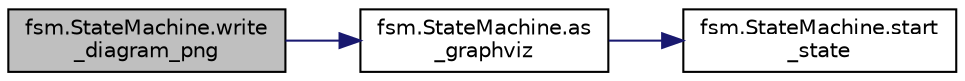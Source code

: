 digraph "fsm.StateMachine.write_diagram_png"
{
 // INTERACTIVE_SVG=YES
  edge [fontname="Helvetica",fontsize="10",labelfontname="Helvetica",labelfontsize="10"];
  node [fontname="Helvetica",fontsize="10",shape=record];
  rankdir="LR";
  Node1 [label="fsm.StateMachine.write\l_diagram_png",height=0.2,width=0.4,color="black", fillcolor="grey75", style="filled", fontcolor="black"];
  Node1 -> Node2 [color="midnightblue",fontsize="10",style="solid",fontname="Helvetica"];
  Node2 [label="fsm.StateMachine.as\l_graphviz",height=0.2,width=0.4,color="black", fillcolor="white", style="filled",URL="$d4/dd8/classfsm_1_1_state_machine.html#ad528950e6cecb778139d44875c0f6267"];
  Node2 -> Node3 [color="midnightblue",fontsize="10",style="solid",fontname="Helvetica"];
  Node3 [label="fsm.StateMachine.start\l_state",height=0.2,width=0.4,color="black", fillcolor="white", style="filled",URL="$d4/dd8/classfsm_1_1_state_machine.html#ac01f772989e580e9fd028529ba787588"];
}
